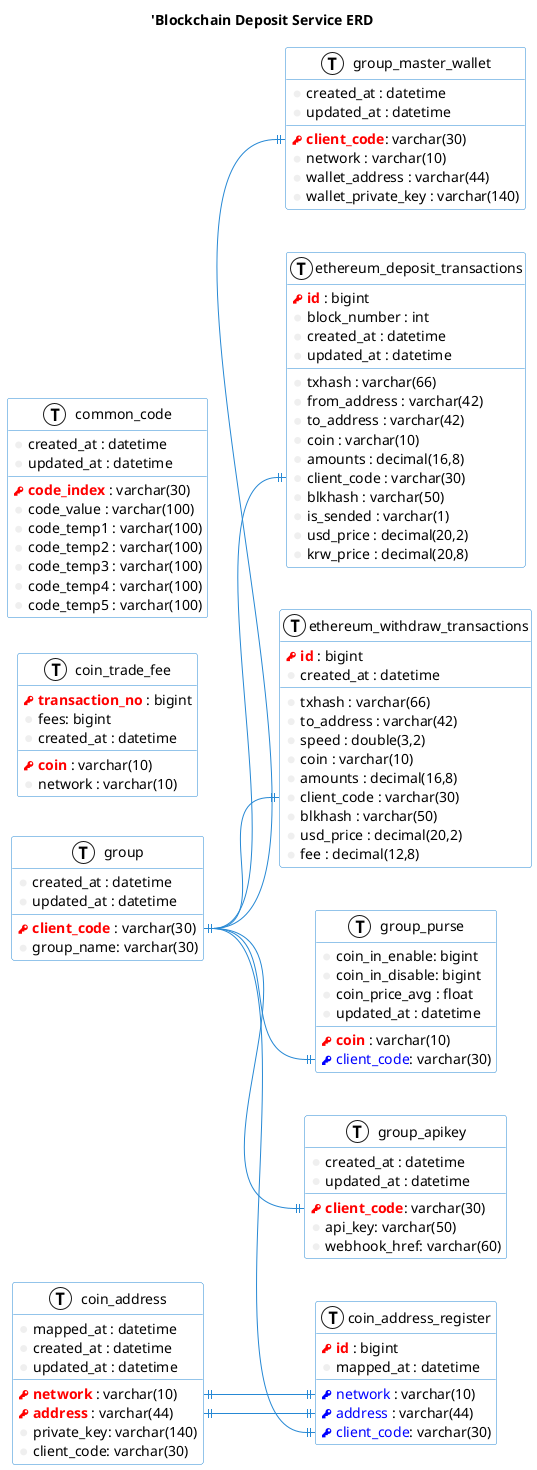 @startuml
!define primary_key(x) <b><color:red><&key> x</color></b>
!define foreign_key(x) <color:blue><&key> x</color>
!define column(x) <color:#efefef><&media-record></color> x
!define table(x) entity x << (T, white) >>

left to right direction
skinparam roundcorner 5
skinparam shadowing false
skinparam handwritten false
skinparam class {
    BackgroundColor white
    ArrowColor #2688d4
    BorderColor #2688d4
}

title 'Blockchain Deposit Service ERD


table( group ) {
    primary_key( client_code ) : varchar(30)
    column( group_name ): varchar(30)
    column( created_at ) : datetime
    column( updated_at ) : datetime
}

table( group_purse ) {
    primary_key( coin ) : varchar(10)
    foreign_key( client_code ): varchar(30)
    column( coin_in_enable ): bigint
    column( coin_in_disable ): bigint
    column( coin_price_avg ) : float
    column( updated_at ) : datetime
}

table( group_apikey ) {
    primary_key( client_code ): varchar(30)
    column( api_key ): varchar(50)
    column( webhook_href ): varchar(60)
    column( created_at ) : datetime
    column( updated_at ) : datetime
}

table( group_master_wallet ) {
    primary_key( client_code ): varchar(30)
    column( network ) : varchar(10)
    column( wallet_address ) : varchar(44)
    column( wallet_private_key ) : varchar(140)
    column( created_at ) : datetime
    column( updated_at ) : datetime
}

table( coin_address ) {
    primary_key( network ) : varchar(10)
    primary_key( address ) : varchar(44)
    column( private_key ): varchar(140)
    column( client_code ): varchar(30)
    column( mapped_at ) : datetime
    column( created_at ) : datetime
    column( updated_at ) : datetime
}

table( coin_address_register ) {
    primary_key( id ) : bigint
    foreign_key( network ) : varchar(10)
    foreign_key( address ) : varchar(44)
    foreign_key( client_code ): varchar(30)
    column( mapped_at ) : datetime
}

table( coin_trade_fee ) {
    primary_key( transaction_no ) : bigint
    primary_key( coin ) : varchar(10)
    column( network ) : varchar(10)
    column( fees ): bigint
    column( created_at ) : datetime
}

table( common_code ) {
    primary_key( code_index) : varchar(30)
    column( code_value ) : varchar(100)
    column( code_temp1 ) : varchar(100)
    column( code_temp2 ) : varchar(100)
    column( code_temp3 ) : varchar(100)
    column( code_temp4 ) : varchar(100)
    column( code_temp5 ) : varchar(100)
    column( created_at ) : datetime
    column( updated_at ) : datetime
}

table( ethereum_deposit_transactions ) {
    primary_key( id ) : bigint
    column( txhash ) : varchar(66)
    column( from_address ) : varchar(42)
    column( to_address ) : varchar(42)
    column( block_number ) : int
    column( coin ) : varchar(10)
    column( amounts ) : decimal(16,8)
    column( client_code ) : varchar(30)
    column( blkhash ) : varchar(50)
    column( is_sended ) : varchar(1)
    column( usd_price ) : decimal(20,2)
    column( krw_price ) : decimal(20,8)
    column( created_at ) : datetime
    column( updated_at ) : datetime
}

table( ethereum_withdraw_transactions ) {
    primary_key( id ) : bigint
    column( txhash ) : varchar(66)
    column( to_address ) : varchar(42)
    column( speed ) : double(3,2)
    column( coin ) : varchar(10)
    column( amounts ) : decimal(16,8)
    column( client_code ) : varchar(30)
    column( blkhash ) : varchar(50)
    column( usd_price ) : decimal(20,2)
    column( fee ) : decimal(12,8)
    column( created_at ) : datetime
}


group::client_code||--|| group_purse::client_code
group::client_code||--|| group_apikey::client_code
group::client_code||--|| group_master_wallet::client_code
group::client_code||--|| coin_address_register::client_code
group::client_code||--|| ethereum_deposit_transactions::client_code
group::client_code||--|| ethereum_withdraw_transactions::client_code

coin_address::network ||--|| coin_address_register::network
coin_address::address ||--|| coin_address_register::address
@enduml
